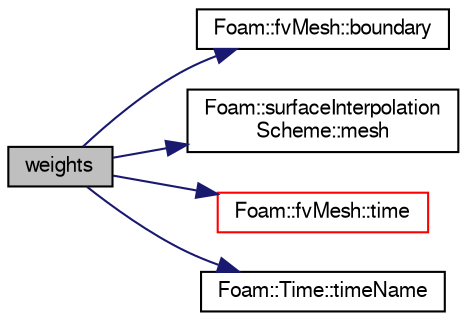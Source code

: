 digraph "weights"
{
  bgcolor="transparent";
  edge [fontname="FreeSans",fontsize="10",labelfontname="FreeSans",labelfontsize="10"];
  node [fontname="FreeSans",fontsize="10",shape=record];
  rankdir="LR";
  Node1 [label="weights",height=0.2,width=0.4,color="black", fillcolor="grey75", style="filled" fontcolor="black"];
  Node1 -> Node2 [color="midnightblue",fontsize="10",style="solid",fontname="FreeSans"];
  Node2 [label="Foam::fvMesh::boundary",height=0.2,width=0.4,color="black",URL="$a00851.html#a971347d65410875e38ea654dfd193a19",tooltip="Return reference to boundary mesh. "];
  Node1 -> Node3 [color="midnightblue",fontsize="10",style="solid",fontname="FreeSans"];
  Node3 [label="Foam::surfaceInterpolation\lScheme::mesh",height=0.2,width=0.4,color="black",URL="$a02415.html#a9687e6999ad5ae21072ec74623f049ff",tooltip="Return mesh reference. "];
  Node1 -> Node4 [color="midnightblue",fontsize="10",style="solid",fontname="FreeSans"];
  Node4 [label="Foam::fvMesh::time",height=0.2,width=0.4,color="red",URL="$a00851.html#a48fcf6de2789aff6b430b5fc1a05693f",tooltip="Return the top-level database. "];
  Node1 -> Node5 [color="midnightblue",fontsize="10",style="solid",fontname="FreeSans"];
  Node5 [label="Foam::Time::timeName",height=0.2,width=0.4,color="black",URL="$a02535.html#ad9d86fef6eca18797c786726cf925179",tooltip="Return time name of given scalar time. "];
}
